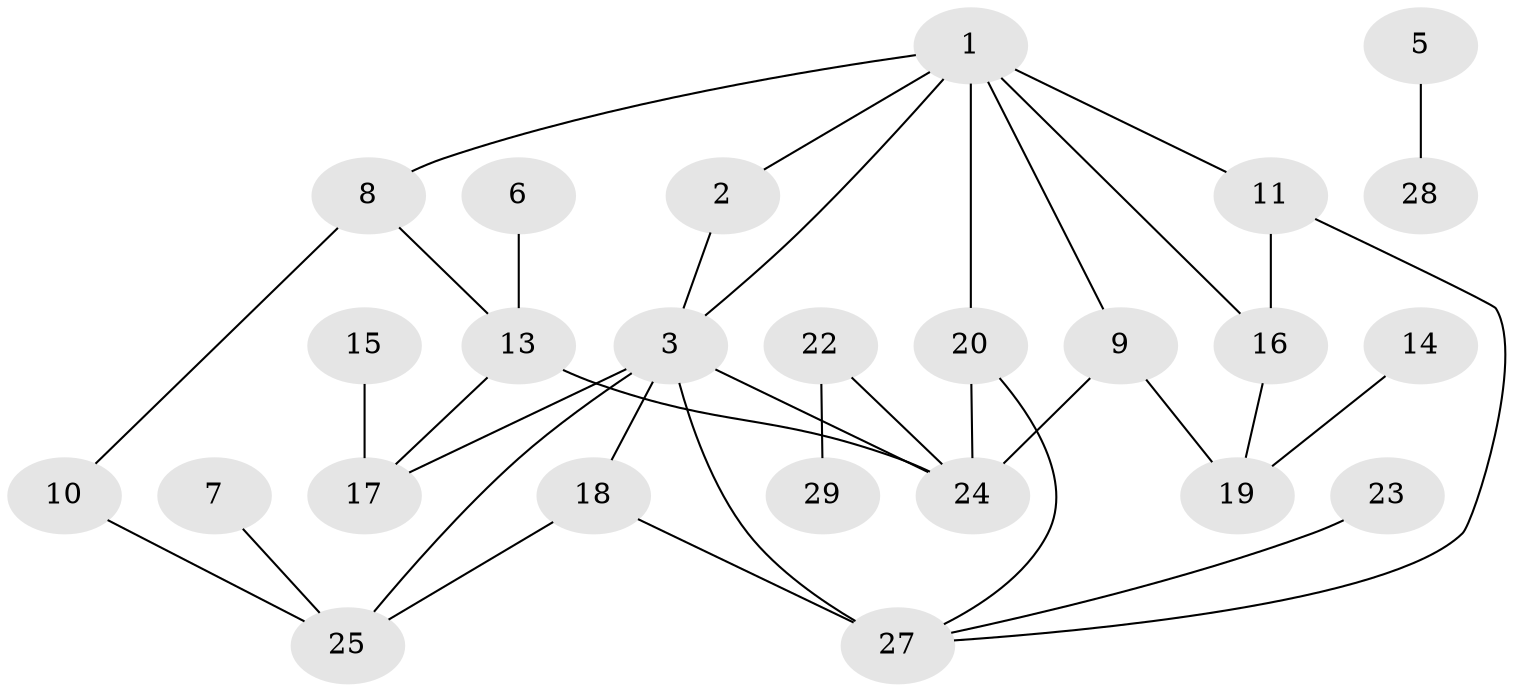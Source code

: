 // original degree distribution, {3: 0.2, 2: 0.2714285714285714, 0: 0.15714285714285714, 4: 0.08571428571428572, 1: 0.22857142857142856, 5: 0.04285714285714286, 7: 0.014285714285714285}
// Generated by graph-tools (version 1.1) at 2025/33/03/09/25 02:33:28]
// undirected, 25 vertices, 35 edges
graph export_dot {
graph [start="1"]
  node [color=gray90,style=filled];
  1;
  2;
  3;
  5;
  6;
  7;
  8;
  9;
  10;
  11;
  13;
  14;
  15;
  16;
  17;
  18;
  19;
  20;
  22;
  23;
  24;
  25;
  27;
  28;
  29;
  1 -- 2 [weight=1.0];
  1 -- 3 [weight=1.0];
  1 -- 8 [weight=1.0];
  1 -- 9 [weight=1.0];
  1 -- 11 [weight=1.0];
  1 -- 16 [weight=1.0];
  1 -- 20 [weight=2.0];
  2 -- 3 [weight=1.0];
  3 -- 17 [weight=1.0];
  3 -- 18 [weight=1.0];
  3 -- 24 [weight=1.0];
  3 -- 25 [weight=1.0];
  3 -- 27 [weight=1.0];
  5 -- 28 [weight=1.0];
  6 -- 13 [weight=1.0];
  7 -- 25 [weight=1.0];
  8 -- 10 [weight=1.0];
  8 -- 13 [weight=1.0];
  9 -- 19 [weight=1.0];
  9 -- 24 [weight=1.0];
  10 -- 25 [weight=1.0];
  11 -- 16 [weight=1.0];
  11 -- 27 [weight=1.0];
  13 -- 17 [weight=1.0];
  13 -- 24 [weight=1.0];
  14 -- 19 [weight=1.0];
  15 -- 17 [weight=1.0];
  16 -- 19 [weight=1.0];
  18 -- 25 [weight=1.0];
  18 -- 27 [weight=2.0];
  20 -- 24 [weight=2.0];
  20 -- 27 [weight=1.0];
  22 -- 24 [weight=1.0];
  22 -- 29 [weight=1.0];
  23 -- 27 [weight=1.0];
}
